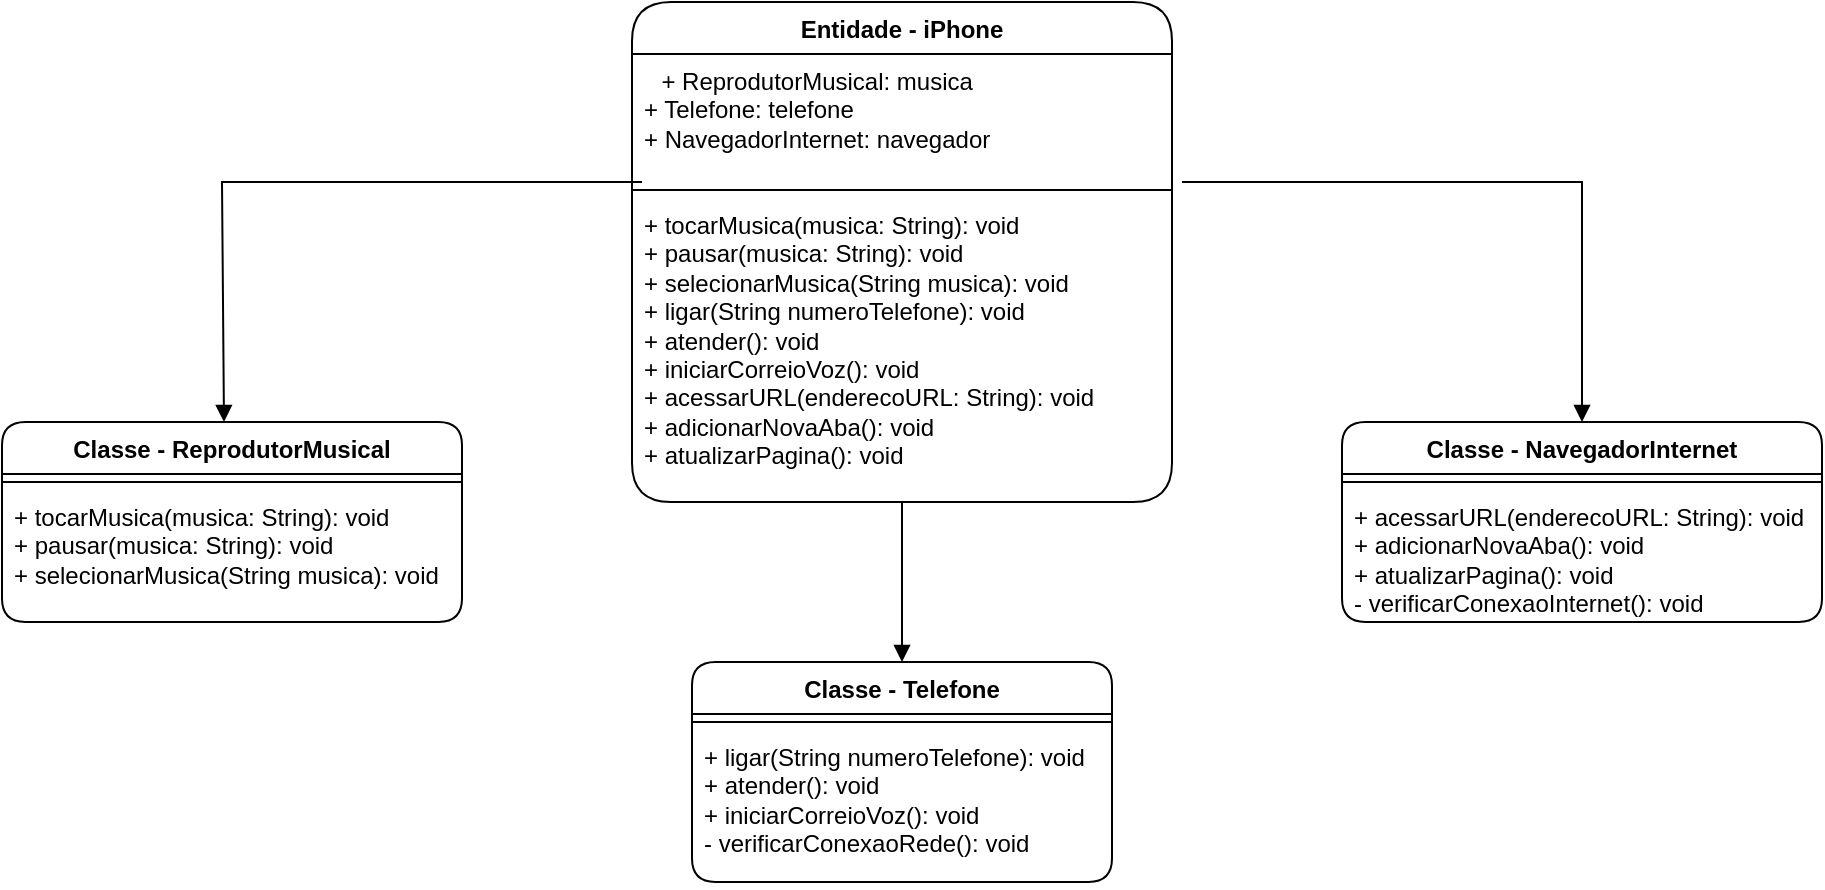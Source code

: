 <mxfile version="24.6.4" type="github">
  <diagram name="Page-1" id="E8Kcmhf85lVGr7ebwVz1">
    <mxGraphModel dx="1900" dy="522" grid="1" gridSize="10" guides="1" tooltips="1" connect="1" arrows="1" fold="1" page="1" pageScale="1" pageWidth="850" pageHeight="1100" math="0" shadow="0">
      <root>
        <mxCell id="0" />
        <mxCell id="1" parent="0" />
        <mxCell id="A5R_bwarFFOokBzkZVD5-1" value="Classe - ReprodutorMusical" style="swimlane;fontStyle=1;align=center;verticalAlign=top;childLayout=stackLayout;horizontal=1;startSize=26;horizontalStack=0;resizeParent=1;resizeParentMax=0;resizeLast=0;collapsible=1;marginBottom=0;whiteSpace=wrap;html=1;rounded=1;" vertex="1" parent="1">
          <mxGeometry x="-190" y="240" width="230" height="100" as="geometry">
            <mxRectangle x="140" y="70" width="130" height="30" as="alternateBounds" />
          </mxGeometry>
        </mxCell>
        <mxCell id="A5R_bwarFFOokBzkZVD5-3" value="" style="line;strokeWidth=1;fillColor=none;align=left;verticalAlign=middle;spacingTop=-1;spacingLeft=3;spacingRight=3;rotatable=0;labelPosition=right;points=[];portConstraint=eastwest;strokeColor=inherit;rounded=1;" vertex="1" parent="A5R_bwarFFOokBzkZVD5-1">
          <mxGeometry y="26" width="230" height="8" as="geometry" />
        </mxCell>
        <mxCell id="A5R_bwarFFOokBzkZVD5-4" value="+ tocarMusica(musica: String): void&lt;div&gt;+ pausar(musica: String): void&lt;/div&gt;&lt;div&gt;+ selecionarMusica(String musica): void&lt;br&gt;&lt;/div&gt;" style="text;strokeColor=none;fillColor=none;align=left;verticalAlign=top;spacingLeft=4;spacingRight=4;overflow=hidden;rotatable=0;points=[[0,0.5],[1,0.5]];portConstraint=eastwest;whiteSpace=wrap;html=1;rounded=1;" vertex="1" parent="A5R_bwarFFOokBzkZVD5-1">
          <mxGeometry y="34" width="230" height="66" as="geometry" />
        </mxCell>
        <mxCell id="A5R_bwarFFOokBzkZVD5-5" value="Classe&amp;nbsp;-&amp;nbsp;Telefone" style="swimlane;fontStyle=1;align=center;verticalAlign=top;childLayout=stackLayout;horizontal=1;startSize=26;horizontalStack=0;resizeParent=1;resizeParentMax=0;resizeLast=0;collapsible=1;marginBottom=0;whiteSpace=wrap;html=1;rounded=1;" vertex="1" parent="1">
          <mxGeometry x="155" y="360" width="210" height="110" as="geometry" />
        </mxCell>
        <mxCell id="A5R_bwarFFOokBzkZVD5-7" value="" style="line;strokeWidth=1;fillColor=none;align=left;verticalAlign=middle;spacingTop=-1;spacingLeft=3;spacingRight=3;rotatable=0;labelPosition=right;points=[];portConstraint=eastwest;strokeColor=inherit;rounded=1;" vertex="1" parent="A5R_bwarFFOokBzkZVD5-5">
          <mxGeometry y="26" width="210" height="8" as="geometry" />
        </mxCell>
        <mxCell id="A5R_bwarFFOokBzkZVD5-8" value="+ ligar(String numeroTelefone): void&lt;div&gt;+ atender(): void&lt;/div&gt;&lt;div&gt;+ iniciarCorreioVoz(): void&lt;br&gt;&lt;div&gt;- verificarConexaoRede(): void&lt;/div&gt;&lt;/div&gt;" style="text;strokeColor=none;fillColor=none;align=left;verticalAlign=top;spacingLeft=4;spacingRight=4;overflow=hidden;rotatable=0;points=[[0,0.5],[1,0.5]];portConstraint=eastwest;whiteSpace=wrap;html=1;rounded=1;" vertex="1" parent="A5R_bwarFFOokBzkZVD5-5">
          <mxGeometry y="34" width="210" height="76" as="geometry" />
        </mxCell>
        <mxCell id="A5R_bwarFFOokBzkZVD5-9" value="Classe&amp;nbsp;- NavegadorInternet" style="swimlane;fontStyle=1;align=center;verticalAlign=top;childLayout=stackLayout;horizontal=1;startSize=26;horizontalStack=0;resizeParent=1;resizeParentMax=0;resizeLast=0;collapsible=1;marginBottom=0;whiteSpace=wrap;html=1;rounded=1;" vertex="1" parent="1">
          <mxGeometry x="480" y="240" width="240" height="100" as="geometry" />
        </mxCell>
        <mxCell id="A5R_bwarFFOokBzkZVD5-11" value="" style="line;strokeWidth=1;fillColor=none;align=left;verticalAlign=middle;spacingTop=-1;spacingLeft=3;spacingRight=3;rotatable=0;labelPosition=right;points=[];portConstraint=eastwest;strokeColor=inherit;rounded=1;" vertex="1" parent="A5R_bwarFFOokBzkZVD5-9">
          <mxGeometry y="26" width="240" height="8" as="geometry" />
        </mxCell>
        <mxCell id="A5R_bwarFFOokBzkZVD5-12" value="+ acessarURL(enderecoURL: String): void&lt;div&gt;+ adicionarNovaAba(): void&lt;/div&gt;&lt;div&gt;+&amp;nbsp;atualizarPagina(): void&lt;/div&gt;&lt;div&gt;- verificarConexaoInternet(): void&lt;br&gt;&lt;/div&gt;" style="text;strokeColor=none;fillColor=none;align=left;verticalAlign=top;spacingLeft=4;spacingRight=4;overflow=hidden;rotatable=0;points=[[0,0.5],[1,0.5]];portConstraint=eastwest;whiteSpace=wrap;html=1;rounded=1;" vertex="1" parent="A5R_bwarFFOokBzkZVD5-9">
          <mxGeometry y="34" width="240" height="66" as="geometry" />
        </mxCell>
        <mxCell id="A5R_bwarFFOokBzkZVD5-25" value="Entidade - iPhone" style="swimlane;fontStyle=1;align=center;verticalAlign=top;childLayout=stackLayout;horizontal=1;startSize=26;horizontalStack=0;resizeParent=1;resizeParentMax=0;resizeLast=0;collapsible=1;marginBottom=0;whiteSpace=wrap;html=1;rounded=1;arcSize=25;" vertex="1" parent="1">
          <mxGeometry x="125" y="30" width="270" height="250" as="geometry" />
        </mxCell>
        <mxCell id="A5R_bwarFFOokBzkZVD5-26" value="&lt;div style=&quot;text-align: center;&quot;&gt;&lt;span style=&quot;background-color: initial;&quot;&gt;+&amp;nbsp;&lt;/span&gt;&lt;span style=&quot;background-color: initial; text-align: center;&quot;&gt;ReprodutorMusical:&amp;nbsp;&lt;/span&gt;&lt;span style=&quot;background-color: initial;&quot;&gt;musica&lt;/span&gt;&lt;/div&gt;&lt;div&gt;+ Telefone: telefone&lt;div&gt;+ NavegadorInternet: navegador&lt;/div&gt;&lt;/div&gt;" style="text;strokeColor=none;fillColor=none;align=left;verticalAlign=top;spacingLeft=4;spacingRight=4;overflow=hidden;rotatable=0;points=[[0,0.5],[1,0.5]];portConstraint=eastwest;whiteSpace=wrap;html=1;rounded=1;" vertex="1" parent="A5R_bwarFFOokBzkZVD5-25">
          <mxGeometry y="26" width="270" height="64" as="geometry" />
        </mxCell>
        <mxCell id="A5R_bwarFFOokBzkZVD5-28" value="" style="line;strokeWidth=1;fillColor=none;align=left;verticalAlign=middle;spacingTop=-1;spacingLeft=3;spacingRight=3;rotatable=0;labelPosition=right;points=[];portConstraint=eastwest;strokeColor=inherit;rounded=1;" vertex="1" parent="A5R_bwarFFOokBzkZVD5-25">
          <mxGeometry y="90" width="270" height="8" as="geometry" />
        </mxCell>
        <mxCell id="A5R_bwarFFOokBzkZVD5-29" value="+ tocarMusica(musica: String): void&lt;div&gt;+ pausar(musica: String): void&lt;/div&gt;&lt;div&gt;+ selecionarMusica(String musica): void&lt;/div&gt;&lt;div&gt;+ ligar(String numeroTelefone): void&lt;div&gt;+ atender(): void&lt;/div&gt;&lt;div&gt;+ iniciarCorreioVoz(): void&lt;/div&gt;&lt;/div&gt;&lt;div&gt;+ acessarURL(enderecoURL: String): void&lt;div&gt;+ adicionarNovaAba(): void&lt;/div&gt;&lt;div&gt;+&amp;nbsp;atualizarPagina(): void&lt;/div&gt;&lt;/div&gt;" style="text;strokeColor=none;fillColor=none;align=left;verticalAlign=top;spacingLeft=4;spacingRight=4;overflow=hidden;rotatable=0;points=[[0,0.5],[1,0.5]];portConstraint=eastwest;whiteSpace=wrap;html=1;rounded=1;" vertex="1" parent="A5R_bwarFFOokBzkZVD5-25">
          <mxGeometry y="98" width="270" height="152" as="geometry" />
        </mxCell>
        <mxCell id="A5R_bwarFFOokBzkZVD5-35" value="" style="html=1;verticalAlign=bottom;endArrow=block;curved=0;rounded=0;entryX=0.5;entryY=0;entryDx=0;entryDy=0;" edge="1" parent="1" target="A5R_bwarFFOokBzkZVD5-9">
          <mxGeometry width="80" relative="1" as="geometry">
            <mxPoint x="400" y="120" as="sourcePoint" />
            <mxPoint x="610" y="110" as="targetPoint" />
            <Array as="points">
              <mxPoint x="600" y="120" />
            </Array>
          </mxGeometry>
        </mxCell>
        <mxCell id="A5R_bwarFFOokBzkZVD5-36" value="" style="html=1;verticalAlign=bottom;endArrow=block;curved=0;rounded=0;" edge="1" parent="1">
          <mxGeometry x="-0.212" y="60" width="80" relative="1" as="geometry">
            <mxPoint x="130" y="120" as="sourcePoint" />
            <mxPoint x="-79" y="240" as="targetPoint" />
            <Array as="points">
              <mxPoint x="-80" y="120" />
            </Array>
            <mxPoint as="offset" />
          </mxGeometry>
        </mxCell>
        <mxCell id="A5R_bwarFFOokBzkZVD5-37" value="" style="html=1;verticalAlign=bottom;endArrow=block;curved=0;rounded=0;entryX=0.5;entryY=0;entryDx=0;entryDy=0;" edge="1" parent="1" source="A5R_bwarFFOokBzkZVD5-29" target="A5R_bwarFFOokBzkZVD5-5">
          <mxGeometry x="0.2" y="30" width="80" relative="1" as="geometry">
            <mxPoint x="260" y="200" as="sourcePoint" />
            <mxPoint x="170" y="210" as="targetPoint" />
            <mxPoint as="offset" />
          </mxGeometry>
        </mxCell>
      </root>
    </mxGraphModel>
  </diagram>
</mxfile>
